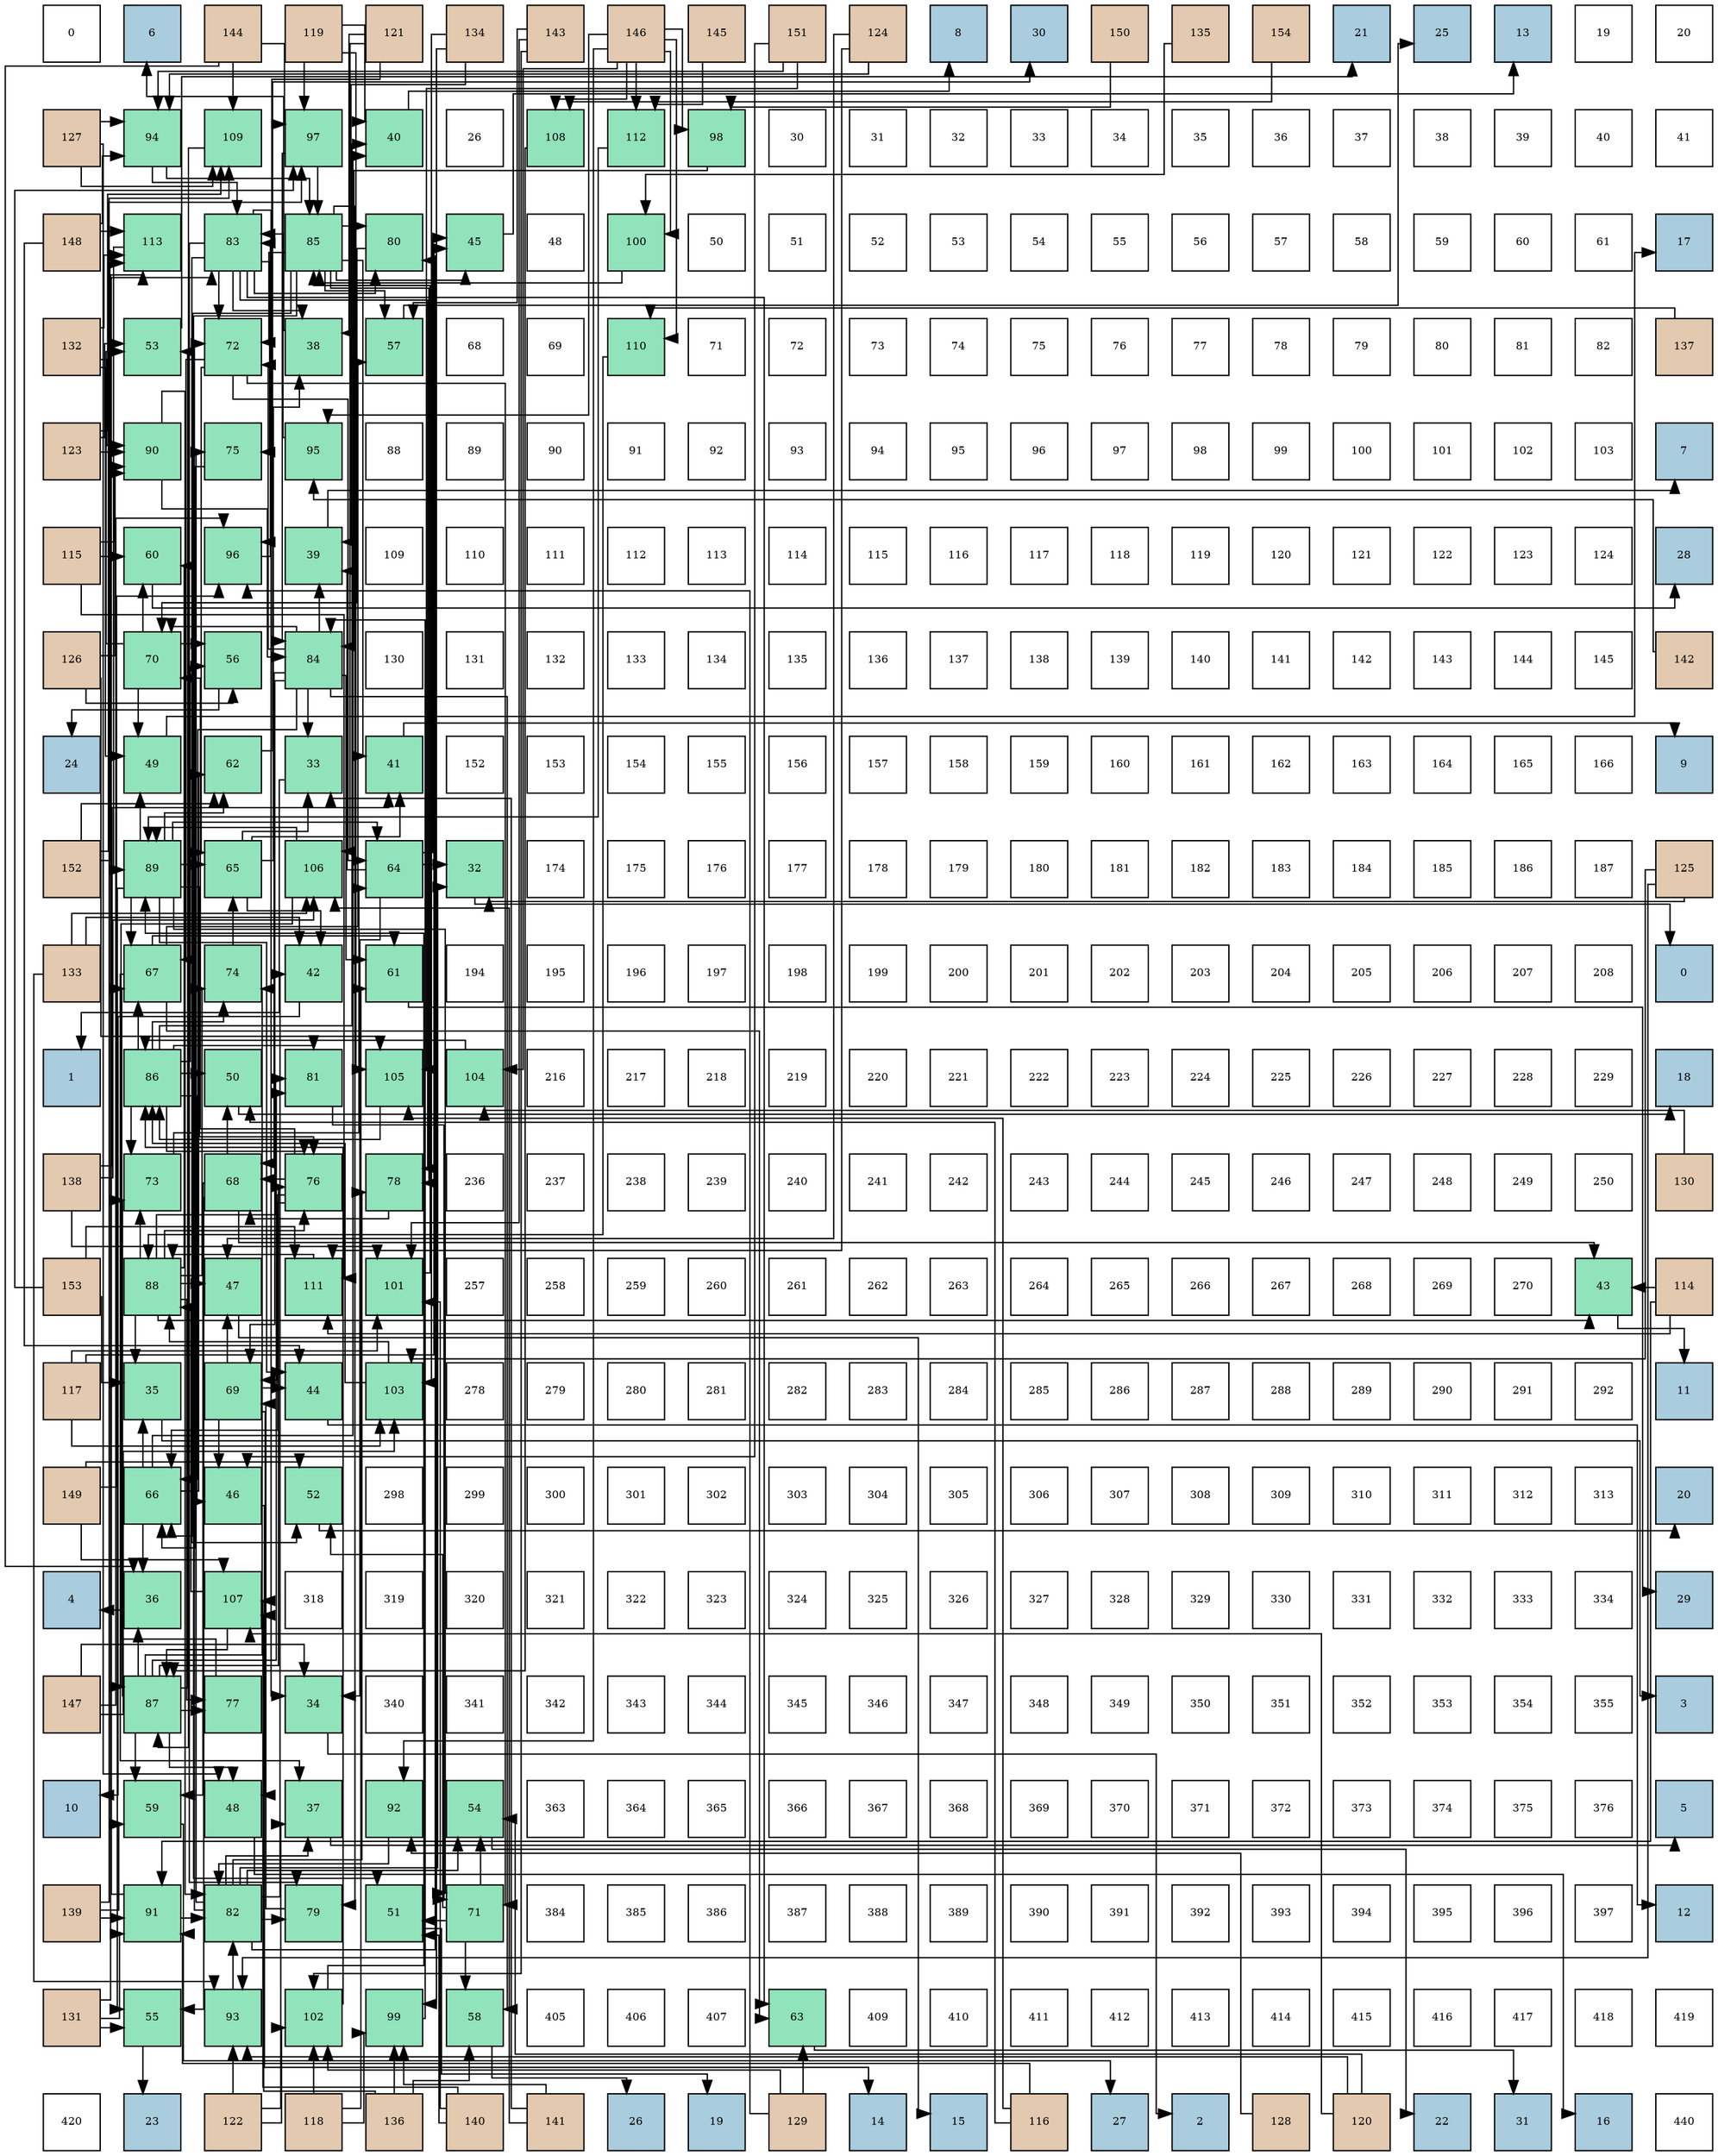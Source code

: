 digraph layout{
 rankdir=TB;
 splines=ortho;
 node [style=filled shape=square fixedsize=true width=0.6];
0[label="0", fontsize=8, fillcolor="#ffffff"];
1[label="6", fontsize=8, fillcolor="#a9ccde"];
2[label="144", fontsize=8, fillcolor="#e3c9af"];
3[label="119", fontsize=8, fillcolor="#e3c9af"];
4[label="121", fontsize=8, fillcolor="#e3c9af"];
5[label="134", fontsize=8, fillcolor="#e3c9af"];
6[label="143", fontsize=8, fillcolor="#e3c9af"];
7[label="146", fontsize=8, fillcolor="#e3c9af"];
8[label="145", fontsize=8, fillcolor="#e3c9af"];
9[label="151", fontsize=8, fillcolor="#e3c9af"];
10[label="124", fontsize=8, fillcolor="#e3c9af"];
11[label="8", fontsize=8, fillcolor="#a9ccde"];
12[label="30", fontsize=8, fillcolor="#a9ccde"];
13[label="150", fontsize=8, fillcolor="#e3c9af"];
14[label="135", fontsize=8, fillcolor="#e3c9af"];
15[label="154", fontsize=8, fillcolor="#e3c9af"];
16[label="21", fontsize=8, fillcolor="#a9ccde"];
17[label="25", fontsize=8, fillcolor="#a9ccde"];
18[label="13", fontsize=8, fillcolor="#a9ccde"];
19[label="19", fontsize=8, fillcolor="#ffffff"];
20[label="20", fontsize=8, fillcolor="#ffffff"];
21[label="127", fontsize=8, fillcolor="#e3c9af"];
22[label="94", fontsize=8, fillcolor="#91e3bb"];
23[label="109", fontsize=8, fillcolor="#91e3bb"];
24[label="97", fontsize=8, fillcolor="#91e3bb"];
25[label="40", fontsize=8, fillcolor="#91e3bb"];
26[label="26", fontsize=8, fillcolor="#ffffff"];
27[label="108", fontsize=8, fillcolor="#91e3bb"];
28[label="112", fontsize=8, fillcolor="#91e3bb"];
29[label="98", fontsize=8, fillcolor="#91e3bb"];
30[label="30", fontsize=8, fillcolor="#ffffff"];
31[label="31", fontsize=8, fillcolor="#ffffff"];
32[label="32", fontsize=8, fillcolor="#ffffff"];
33[label="33", fontsize=8, fillcolor="#ffffff"];
34[label="34", fontsize=8, fillcolor="#ffffff"];
35[label="35", fontsize=8, fillcolor="#ffffff"];
36[label="36", fontsize=8, fillcolor="#ffffff"];
37[label="37", fontsize=8, fillcolor="#ffffff"];
38[label="38", fontsize=8, fillcolor="#ffffff"];
39[label="39", fontsize=8, fillcolor="#ffffff"];
40[label="40", fontsize=8, fillcolor="#ffffff"];
41[label="41", fontsize=8, fillcolor="#ffffff"];
42[label="148", fontsize=8, fillcolor="#e3c9af"];
43[label="113", fontsize=8, fillcolor="#91e3bb"];
44[label="83", fontsize=8, fillcolor="#91e3bb"];
45[label="85", fontsize=8, fillcolor="#91e3bb"];
46[label="80", fontsize=8, fillcolor="#91e3bb"];
47[label="45", fontsize=8, fillcolor="#91e3bb"];
48[label="48", fontsize=8, fillcolor="#ffffff"];
49[label="100", fontsize=8, fillcolor="#91e3bb"];
50[label="50", fontsize=8, fillcolor="#ffffff"];
51[label="51", fontsize=8, fillcolor="#ffffff"];
52[label="52", fontsize=8, fillcolor="#ffffff"];
53[label="53", fontsize=8, fillcolor="#ffffff"];
54[label="54", fontsize=8, fillcolor="#ffffff"];
55[label="55", fontsize=8, fillcolor="#ffffff"];
56[label="56", fontsize=8, fillcolor="#ffffff"];
57[label="57", fontsize=8, fillcolor="#ffffff"];
58[label="58", fontsize=8, fillcolor="#ffffff"];
59[label="59", fontsize=8, fillcolor="#ffffff"];
60[label="60", fontsize=8, fillcolor="#ffffff"];
61[label="61", fontsize=8, fillcolor="#ffffff"];
62[label="17", fontsize=8, fillcolor="#a9ccde"];
63[label="132", fontsize=8, fillcolor="#e3c9af"];
64[label="53", fontsize=8, fillcolor="#91e3bb"];
65[label="72", fontsize=8, fillcolor="#91e3bb"];
66[label="38", fontsize=8, fillcolor="#91e3bb"];
67[label="57", fontsize=8, fillcolor="#91e3bb"];
68[label="68", fontsize=8, fillcolor="#ffffff"];
69[label="69", fontsize=8, fillcolor="#ffffff"];
70[label="110", fontsize=8, fillcolor="#91e3bb"];
71[label="71", fontsize=8, fillcolor="#ffffff"];
72[label="72", fontsize=8, fillcolor="#ffffff"];
73[label="73", fontsize=8, fillcolor="#ffffff"];
74[label="74", fontsize=8, fillcolor="#ffffff"];
75[label="75", fontsize=8, fillcolor="#ffffff"];
76[label="76", fontsize=8, fillcolor="#ffffff"];
77[label="77", fontsize=8, fillcolor="#ffffff"];
78[label="78", fontsize=8, fillcolor="#ffffff"];
79[label="79", fontsize=8, fillcolor="#ffffff"];
80[label="80", fontsize=8, fillcolor="#ffffff"];
81[label="81", fontsize=8, fillcolor="#ffffff"];
82[label="82", fontsize=8, fillcolor="#ffffff"];
83[label="137", fontsize=8, fillcolor="#e3c9af"];
84[label="123", fontsize=8, fillcolor="#e3c9af"];
85[label="90", fontsize=8, fillcolor="#91e3bb"];
86[label="75", fontsize=8, fillcolor="#91e3bb"];
87[label="95", fontsize=8, fillcolor="#91e3bb"];
88[label="88", fontsize=8, fillcolor="#ffffff"];
89[label="89", fontsize=8, fillcolor="#ffffff"];
90[label="90", fontsize=8, fillcolor="#ffffff"];
91[label="91", fontsize=8, fillcolor="#ffffff"];
92[label="92", fontsize=8, fillcolor="#ffffff"];
93[label="93", fontsize=8, fillcolor="#ffffff"];
94[label="94", fontsize=8, fillcolor="#ffffff"];
95[label="95", fontsize=8, fillcolor="#ffffff"];
96[label="96", fontsize=8, fillcolor="#ffffff"];
97[label="97", fontsize=8, fillcolor="#ffffff"];
98[label="98", fontsize=8, fillcolor="#ffffff"];
99[label="99", fontsize=8, fillcolor="#ffffff"];
100[label="100", fontsize=8, fillcolor="#ffffff"];
101[label="101", fontsize=8, fillcolor="#ffffff"];
102[label="102", fontsize=8, fillcolor="#ffffff"];
103[label="103", fontsize=8, fillcolor="#ffffff"];
104[label="7", fontsize=8, fillcolor="#a9ccde"];
105[label="115", fontsize=8, fillcolor="#e3c9af"];
106[label="60", fontsize=8, fillcolor="#91e3bb"];
107[label="96", fontsize=8, fillcolor="#91e3bb"];
108[label="39", fontsize=8, fillcolor="#91e3bb"];
109[label="109", fontsize=8, fillcolor="#ffffff"];
110[label="110", fontsize=8, fillcolor="#ffffff"];
111[label="111", fontsize=8, fillcolor="#ffffff"];
112[label="112", fontsize=8, fillcolor="#ffffff"];
113[label="113", fontsize=8, fillcolor="#ffffff"];
114[label="114", fontsize=8, fillcolor="#ffffff"];
115[label="115", fontsize=8, fillcolor="#ffffff"];
116[label="116", fontsize=8, fillcolor="#ffffff"];
117[label="117", fontsize=8, fillcolor="#ffffff"];
118[label="118", fontsize=8, fillcolor="#ffffff"];
119[label="119", fontsize=8, fillcolor="#ffffff"];
120[label="120", fontsize=8, fillcolor="#ffffff"];
121[label="121", fontsize=8, fillcolor="#ffffff"];
122[label="122", fontsize=8, fillcolor="#ffffff"];
123[label="123", fontsize=8, fillcolor="#ffffff"];
124[label="124", fontsize=8, fillcolor="#ffffff"];
125[label="28", fontsize=8, fillcolor="#a9ccde"];
126[label="126", fontsize=8, fillcolor="#e3c9af"];
127[label="70", fontsize=8, fillcolor="#91e3bb"];
128[label="56", fontsize=8, fillcolor="#91e3bb"];
129[label="84", fontsize=8, fillcolor="#91e3bb"];
130[label="130", fontsize=8, fillcolor="#ffffff"];
131[label="131", fontsize=8, fillcolor="#ffffff"];
132[label="132", fontsize=8, fillcolor="#ffffff"];
133[label="133", fontsize=8, fillcolor="#ffffff"];
134[label="134", fontsize=8, fillcolor="#ffffff"];
135[label="135", fontsize=8, fillcolor="#ffffff"];
136[label="136", fontsize=8, fillcolor="#ffffff"];
137[label="137", fontsize=8, fillcolor="#ffffff"];
138[label="138", fontsize=8, fillcolor="#ffffff"];
139[label="139", fontsize=8, fillcolor="#ffffff"];
140[label="140", fontsize=8, fillcolor="#ffffff"];
141[label="141", fontsize=8, fillcolor="#ffffff"];
142[label="142", fontsize=8, fillcolor="#ffffff"];
143[label="143", fontsize=8, fillcolor="#ffffff"];
144[label="144", fontsize=8, fillcolor="#ffffff"];
145[label="145", fontsize=8, fillcolor="#ffffff"];
146[label="142", fontsize=8, fillcolor="#e3c9af"];
147[label="24", fontsize=8, fillcolor="#a9ccde"];
148[label="49", fontsize=8, fillcolor="#91e3bb"];
149[label="62", fontsize=8, fillcolor="#91e3bb"];
150[label="33", fontsize=8, fillcolor="#91e3bb"];
151[label="41", fontsize=8, fillcolor="#91e3bb"];
152[label="152", fontsize=8, fillcolor="#ffffff"];
153[label="153", fontsize=8, fillcolor="#ffffff"];
154[label="154", fontsize=8, fillcolor="#ffffff"];
155[label="155", fontsize=8, fillcolor="#ffffff"];
156[label="156", fontsize=8, fillcolor="#ffffff"];
157[label="157", fontsize=8, fillcolor="#ffffff"];
158[label="158", fontsize=8, fillcolor="#ffffff"];
159[label="159", fontsize=8, fillcolor="#ffffff"];
160[label="160", fontsize=8, fillcolor="#ffffff"];
161[label="161", fontsize=8, fillcolor="#ffffff"];
162[label="162", fontsize=8, fillcolor="#ffffff"];
163[label="163", fontsize=8, fillcolor="#ffffff"];
164[label="164", fontsize=8, fillcolor="#ffffff"];
165[label="165", fontsize=8, fillcolor="#ffffff"];
166[label="166", fontsize=8, fillcolor="#ffffff"];
167[label="9", fontsize=8, fillcolor="#a9ccde"];
168[label="152", fontsize=8, fillcolor="#e3c9af"];
169[label="89", fontsize=8, fillcolor="#91e3bb"];
170[label="65", fontsize=8, fillcolor="#91e3bb"];
171[label="106", fontsize=8, fillcolor="#91e3bb"];
172[label="64", fontsize=8, fillcolor="#91e3bb"];
173[label="32", fontsize=8, fillcolor="#91e3bb"];
174[label="174", fontsize=8, fillcolor="#ffffff"];
175[label="175", fontsize=8, fillcolor="#ffffff"];
176[label="176", fontsize=8, fillcolor="#ffffff"];
177[label="177", fontsize=8, fillcolor="#ffffff"];
178[label="178", fontsize=8, fillcolor="#ffffff"];
179[label="179", fontsize=8, fillcolor="#ffffff"];
180[label="180", fontsize=8, fillcolor="#ffffff"];
181[label="181", fontsize=8, fillcolor="#ffffff"];
182[label="182", fontsize=8, fillcolor="#ffffff"];
183[label="183", fontsize=8, fillcolor="#ffffff"];
184[label="184", fontsize=8, fillcolor="#ffffff"];
185[label="185", fontsize=8, fillcolor="#ffffff"];
186[label="186", fontsize=8, fillcolor="#ffffff"];
187[label="187", fontsize=8, fillcolor="#ffffff"];
188[label="125", fontsize=8, fillcolor="#e3c9af"];
189[label="133", fontsize=8, fillcolor="#e3c9af"];
190[label="67", fontsize=8, fillcolor="#91e3bb"];
191[label="74", fontsize=8, fillcolor="#91e3bb"];
192[label="42", fontsize=8, fillcolor="#91e3bb"];
193[label="61", fontsize=8, fillcolor="#91e3bb"];
194[label="194", fontsize=8, fillcolor="#ffffff"];
195[label="195", fontsize=8, fillcolor="#ffffff"];
196[label="196", fontsize=8, fillcolor="#ffffff"];
197[label="197", fontsize=8, fillcolor="#ffffff"];
198[label="198", fontsize=8, fillcolor="#ffffff"];
199[label="199", fontsize=8, fillcolor="#ffffff"];
200[label="200", fontsize=8, fillcolor="#ffffff"];
201[label="201", fontsize=8, fillcolor="#ffffff"];
202[label="202", fontsize=8, fillcolor="#ffffff"];
203[label="203", fontsize=8, fillcolor="#ffffff"];
204[label="204", fontsize=8, fillcolor="#ffffff"];
205[label="205", fontsize=8, fillcolor="#ffffff"];
206[label="206", fontsize=8, fillcolor="#ffffff"];
207[label="207", fontsize=8, fillcolor="#ffffff"];
208[label="208", fontsize=8, fillcolor="#ffffff"];
209[label="0", fontsize=8, fillcolor="#a9ccde"];
210[label="1", fontsize=8, fillcolor="#a9ccde"];
211[label="86", fontsize=8, fillcolor="#91e3bb"];
212[label="50", fontsize=8, fillcolor="#91e3bb"];
213[label="81", fontsize=8, fillcolor="#91e3bb"];
214[label="105", fontsize=8, fillcolor="#91e3bb"];
215[label="104", fontsize=8, fillcolor="#91e3bb"];
216[label="216", fontsize=8, fillcolor="#ffffff"];
217[label="217", fontsize=8, fillcolor="#ffffff"];
218[label="218", fontsize=8, fillcolor="#ffffff"];
219[label="219", fontsize=8, fillcolor="#ffffff"];
220[label="220", fontsize=8, fillcolor="#ffffff"];
221[label="221", fontsize=8, fillcolor="#ffffff"];
222[label="222", fontsize=8, fillcolor="#ffffff"];
223[label="223", fontsize=8, fillcolor="#ffffff"];
224[label="224", fontsize=8, fillcolor="#ffffff"];
225[label="225", fontsize=8, fillcolor="#ffffff"];
226[label="226", fontsize=8, fillcolor="#ffffff"];
227[label="227", fontsize=8, fillcolor="#ffffff"];
228[label="228", fontsize=8, fillcolor="#ffffff"];
229[label="229", fontsize=8, fillcolor="#ffffff"];
230[label="18", fontsize=8, fillcolor="#a9ccde"];
231[label="138", fontsize=8, fillcolor="#e3c9af"];
232[label="73", fontsize=8, fillcolor="#91e3bb"];
233[label="68", fontsize=8, fillcolor="#91e3bb"];
234[label="76", fontsize=8, fillcolor="#91e3bb"];
235[label="78", fontsize=8, fillcolor="#91e3bb"];
236[label="236", fontsize=8, fillcolor="#ffffff"];
237[label="237", fontsize=8, fillcolor="#ffffff"];
238[label="238", fontsize=8, fillcolor="#ffffff"];
239[label="239", fontsize=8, fillcolor="#ffffff"];
240[label="240", fontsize=8, fillcolor="#ffffff"];
241[label="241", fontsize=8, fillcolor="#ffffff"];
242[label="242", fontsize=8, fillcolor="#ffffff"];
243[label="243", fontsize=8, fillcolor="#ffffff"];
244[label="244", fontsize=8, fillcolor="#ffffff"];
245[label="245", fontsize=8, fillcolor="#ffffff"];
246[label="246", fontsize=8, fillcolor="#ffffff"];
247[label="247", fontsize=8, fillcolor="#ffffff"];
248[label="248", fontsize=8, fillcolor="#ffffff"];
249[label="249", fontsize=8, fillcolor="#ffffff"];
250[label="250", fontsize=8, fillcolor="#ffffff"];
251[label="130", fontsize=8, fillcolor="#e3c9af"];
252[label="153", fontsize=8, fillcolor="#e3c9af"];
253[label="88", fontsize=8, fillcolor="#91e3bb"];
254[label="47", fontsize=8, fillcolor="#91e3bb"];
255[label="111", fontsize=8, fillcolor="#91e3bb"];
256[label="101", fontsize=8, fillcolor="#91e3bb"];
257[label="257", fontsize=8, fillcolor="#ffffff"];
258[label="258", fontsize=8, fillcolor="#ffffff"];
259[label="259", fontsize=8, fillcolor="#ffffff"];
260[label="260", fontsize=8, fillcolor="#ffffff"];
261[label="261", fontsize=8, fillcolor="#ffffff"];
262[label="262", fontsize=8, fillcolor="#ffffff"];
263[label="263", fontsize=8, fillcolor="#ffffff"];
264[label="264", fontsize=8, fillcolor="#ffffff"];
265[label="265", fontsize=8, fillcolor="#ffffff"];
266[label="266", fontsize=8, fillcolor="#ffffff"];
267[label="267", fontsize=8, fillcolor="#ffffff"];
268[label="268", fontsize=8, fillcolor="#ffffff"];
269[label="269", fontsize=8, fillcolor="#ffffff"];
270[label="270", fontsize=8, fillcolor="#ffffff"];
271[label="43", fontsize=8, fillcolor="#91e3bb"];
272[label="114", fontsize=8, fillcolor="#e3c9af"];
273[label="117", fontsize=8, fillcolor="#e3c9af"];
274[label="35", fontsize=8, fillcolor="#91e3bb"];
275[label="69", fontsize=8, fillcolor="#91e3bb"];
276[label="44", fontsize=8, fillcolor="#91e3bb"];
277[label="103", fontsize=8, fillcolor="#91e3bb"];
278[label="278", fontsize=8, fillcolor="#ffffff"];
279[label="279", fontsize=8, fillcolor="#ffffff"];
280[label="280", fontsize=8, fillcolor="#ffffff"];
281[label="281", fontsize=8, fillcolor="#ffffff"];
282[label="282", fontsize=8, fillcolor="#ffffff"];
283[label="283", fontsize=8, fillcolor="#ffffff"];
284[label="284", fontsize=8, fillcolor="#ffffff"];
285[label="285", fontsize=8, fillcolor="#ffffff"];
286[label="286", fontsize=8, fillcolor="#ffffff"];
287[label="287", fontsize=8, fillcolor="#ffffff"];
288[label="288", fontsize=8, fillcolor="#ffffff"];
289[label="289", fontsize=8, fillcolor="#ffffff"];
290[label="290", fontsize=8, fillcolor="#ffffff"];
291[label="291", fontsize=8, fillcolor="#ffffff"];
292[label="292", fontsize=8, fillcolor="#ffffff"];
293[label="11", fontsize=8, fillcolor="#a9ccde"];
294[label="149", fontsize=8, fillcolor="#e3c9af"];
295[label="66", fontsize=8, fillcolor="#91e3bb"];
296[label="46", fontsize=8, fillcolor="#91e3bb"];
297[label="52", fontsize=8, fillcolor="#91e3bb"];
298[label="298", fontsize=8, fillcolor="#ffffff"];
299[label="299", fontsize=8, fillcolor="#ffffff"];
300[label="300", fontsize=8, fillcolor="#ffffff"];
301[label="301", fontsize=8, fillcolor="#ffffff"];
302[label="302", fontsize=8, fillcolor="#ffffff"];
303[label="303", fontsize=8, fillcolor="#ffffff"];
304[label="304", fontsize=8, fillcolor="#ffffff"];
305[label="305", fontsize=8, fillcolor="#ffffff"];
306[label="306", fontsize=8, fillcolor="#ffffff"];
307[label="307", fontsize=8, fillcolor="#ffffff"];
308[label="308", fontsize=8, fillcolor="#ffffff"];
309[label="309", fontsize=8, fillcolor="#ffffff"];
310[label="310", fontsize=8, fillcolor="#ffffff"];
311[label="311", fontsize=8, fillcolor="#ffffff"];
312[label="312", fontsize=8, fillcolor="#ffffff"];
313[label="313", fontsize=8, fillcolor="#ffffff"];
314[label="20", fontsize=8, fillcolor="#a9ccde"];
315[label="4", fontsize=8, fillcolor="#a9ccde"];
316[label="36", fontsize=8, fillcolor="#91e3bb"];
317[label="107", fontsize=8, fillcolor="#91e3bb"];
318[label="318", fontsize=8, fillcolor="#ffffff"];
319[label="319", fontsize=8, fillcolor="#ffffff"];
320[label="320", fontsize=8, fillcolor="#ffffff"];
321[label="321", fontsize=8, fillcolor="#ffffff"];
322[label="322", fontsize=8, fillcolor="#ffffff"];
323[label="323", fontsize=8, fillcolor="#ffffff"];
324[label="324", fontsize=8, fillcolor="#ffffff"];
325[label="325", fontsize=8, fillcolor="#ffffff"];
326[label="326", fontsize=8, fillcolor="#ffffff"];
327[label="327", fontsize=8, fillcolor="#ffffff"];
328[label="328", fontsize=8, fillcolor="#ffffff"];
329[label="329", fontsize=8, fillcolor="#ffffff"];
330[label="330", fontsize=8, fillcolor="#ffffff"];
331[label="331", fontsize=8, fillcolor="#ffffff"];
332[label="332", fontsize=8, fillcolor="#ffffff"];
333[label="333", fontsize=8, fillcolor="#ffffff"];
334[label="334", fontsize=8, fillcolor="#ffffff"];
335[label="29", fontsize=8, fillcolor="#a9ccde"];
336[label="147", fontsize=8, fillcolor="#e3c9af"];
337[label="87", fontsize=8, fillcolor="#91e3bb"];
338[label="77", fontsize=8, fillcolor="#91e3bb"];
339[label="34", fontsize=8, fillcolor="#91e3bb"];
340[label="340", fontsize=8, fillcolor="#ffffff"];
341[label="341", fontsize=8, fillcolor="#ffffff"];
342[label="342", fontsize=8, fillcolor="#ffffff"];
343[label="343", fontsize=8, fillcolor="#ffffff"];
344[label="344", fontsize=8, fillcolor="#ffffff"];
345[label="345", fontsize=8, fillcolor="#ffffff"];
346[label="346", fontsize=8, fillcolor="#ffffff"];
347[label="347", fontsize=8, fillcolor="#ffffff"];
348[label="348", fontsize=8, fillcolor="#ffffff"];
349[label="349", fontsize=8, fillcolor="#ffffff"];
350[label="350", fontsize=8, fillcolor="#ffffff"];
351[label="351", fontsize=8, fillcolor="#ffffff"];
352[label="352", fontsize=8, fillcolor="#ffffff"];
353[label="353", fontsize=8, fillcolor="#ffffff"];
354[label="354", fontsize=8, fillcolor="#ffffff"];
355[label="355", fontsize=8, fillcolor="#ffffff"];
356[label="3", fontsize=8, fillcolor="#a9ccde"];
357[label="10", fontsize=8, fillcolor="#a9ccde"];
358[label="59", fontsize=8, fillcolor="#91e3bb"];
359[label="48", fontsize=8, fillcolor="#91e3bb"];
360[label="37", fontsize=8, fillcolor="#91e3bb"];
361[label="92", fontsize=8, fillcolor="#91e3bb"];
362[label="54", fontsize=8, fillcolor="#91e3bb"];
363[label="363", fontsize=8, fillcolor="#ffffff"];
364[label="364", fontsize=8, fillcolor="#ffffff"];
365[label="365", fontsize=8, fillcolor="#ffffff"];
366[label="366", fontsize=8, fillcolor="#ffffff"];
367[label="367", fontsize=8, fillcolor="#ffffff"];
368[label="368", fontsize=8, fillcolor="#ffffff"];
369[label="369", fontsize=8, fillcolor="#ffffff"];
370[label="370", fontsize=8, fillcolor="#ffffff"];
371[label="371", fontsize=8, fillcolor="#ffffff"];
372[label="372", fontsize=8, fillcolor="#ffffff"];
373[label="373", fontsize=8, fillcolor="#ffffff"];
374[label="374", fontsize=8, fillcolor="#ffffff"];
375[label="375", fontsize=8, fillcolor="#ffffff"];
376[label="376", fontsize=8, fillcolor="#ffffff"];
377[label="5", fontsize=8, fillcolor="#a9ccde"];
378[label="139", fontsize=8, fillcolor="#e3c9af"];
379[label="91", fontsize=8, fillcolor="#91e3bb"];
380[label="82", fontsize=8, fillcolor="#91e3bb"];
381[label="79", fontsize=8, fillcolor="#91e3bb"];
382[label="51", fontsize=8, fillcolor="#91e3bb"];
383[label="71", fontsize=8, fillcolor="#91e3bb"];
384[label="384", fontsize=8, fillcolor="#ffffff"];
385[label="385", fontsize=8, fillcolor="#ffffff"];
386[label="386", fontsize=8, fillcolor="#ffffff"];
387[label="387", fontsize=8, fillcolor="#ffffff"];
388[label="388", fontsize=8, fillcolor="#ffffff"];
389[label="389", fontsize=8, fillcolor="#ffffff"];
390[label="390", fontsize=8, fillcolor="#ffffff"];
391[label="391", fontsize=8, fillcolor="#ffffff"];
392[label="392", fontsize=8, fillcolor="#ffffff"];
393[label="393", fontsize=8, fillcolor="#ffffff"];
394[label="394", fontsize=8, fillcolor="#ffffff"];
395[label="395", fontsize=8, fillcolor="#ffffff"];
396[label="396", fontsize=8, fillcolor="#ffffff"];
397[label="397", fontsize=8, fillcolor="#ffffff"];
398[label="12", fontsize=8, fillcolor="#a9ccde"];
399[label="131", fontsize=8, fillcolor="#e3c9af"];
400[label="55", fontsize=8, fillcolor="#91e3bb"];
401[label="93", fontsize=8, fillcolor="#91e3bb"];
402[label="102", fontsize=8, fillcolor="#91e3bb"];
403[label="99", fontsize=8, fillcolor="#91e3bb"];
404[label="58", fontsize=8, fillcolor="#91e3bb"];
405[label="405", fontsize=8, fillcolor="#ffffff"];
406[label="406", fontsize=8, fillcolor="#ffffff"];
407[label="407", fontsize=8, fillcolor="#ffffff"];
408[label="63", fontsize=8, fillcolor="#91e3bb"];
409[label="409", fontsize=8, fillcolor="#ffffff"];
410[label="410", fontsize=8, fillcolor="#ffffff"];
411[label="411", fontsize=8, fillcolor="#ffffff"];
412[label="412", fontsize=8, fillcolor="#ffffff"];
413[label="413", fontsize=8, fillcolor="#ffffff"];
414[label="414", fontsize=8, fillcolor="#ffffff"];
415[label="415", fontsize=8, fillcolor="#ffffff"];
416[label="416", fontsize=8, fillcolor="#ffffff"];
417[label="417", fontsize=8, fillcolor="#ffffff"];
418[label="418", fontsize=8, fillcolor="#ffffff"];
419[label="419", fontsize=8, fillcolor="#ffffff"];
420[label="420", fontsize=8, fillcolor="#ffffff"];
421[label="23", fontsize=8, fillcolor="#a9ccde"];
422[label="122", fontsize=8, fillcolor="#e3c9af"];
423[label="118", fontsize=8, fillcolor="#e3c9af"];
424[label="136", fontsize=8, fillcolor="#e3c9af"];
425[label="140", fontsize=8, fillcolor="#e3c9af"];
426[label="141", fontsize=8, fillcolor="#e3c9af"];
427[label="26", fontsize=8, fillcolor="#a9ccde"];
428[label="19", fontsize=8, fillcolor="#a9ccde"];
429[label="129", fontsize=8, fillcolor="#e3c9af"];
430[label="14", fontsize=8, fillcolor="#a9ccde"];
431[label="15", fontsize=8, fillcolor="#a9ccde"];
432[label="116", fontsize=8, fillcolor="#e3c9af"];
433[label="27", fontsize=8, fillcolor="#a9ccde"];
434[label="2", fontsize=8, fillcolor="#a9ccde"];
435[label="128", fontsize=8, fillcolor="#e3c9af"];
436[label="120", fontsize=8, fillcolor="#e3c9af"];
437[label="22", fontsize=8, fillcolor="#a9ccde"];
438[label="31", fontsize=8, fillcolor="#a9ccde"];
439[label="16", fontsize=8, fillcolor="#a9ccde"];
440[label="440", fontsize=8, fillcolor="#ffffff"];
edge [constraint=false, style=vis];173 -> 209;
150 -> 210;
339 -> 434;
274 -> 356;
316 -> 315;
360 -> 377;
66 -> 1;
108 -> 104;
25 -> 11;
151 -> 167;
192 -> 357;
271 -> 293;
276 -> 398;
47 -> 18;
296 -> 430;
254 -> 431;
359 -> 439;
148 -> 62;
212 -> 230;
382 -> 428;
297 -> 314;
64 -> 16;
362 -> 437;
400 -> 421;
128 -> 147;
67 -> 17;
404 -> 427;
358 -> 433;
106 -> 125;
193 -> 335;
149 -> 12;
408 -> 438;
172 -> 173;
172 -> 339;
172 -> 108;
172 -> 47;
170 -> 150;
170 -> 66;
170 -> 151;
170 -> 192;
295 -> 274;
295 -> 316;
295 -> 25;
295 -> 149;
190 -> 360;
190 -> 67;
190 -> 193;
190 -> 408;
233 -> 271;
233 -> 212;
233 -> 400;
233 -> 358;
275 -> 276;
275 -> 296;
275 -> 254;
275 -> 359;
127 -> 148;
127 -> 64;
127 -> 128;
127 -> 106;
383 -> 382;
383 -> 297;
383 -> 362;
383 -> 404;
65 -> 172;
65 -> 170;
65 -> 190;
65 -> 383;
232 -> 172;
191 -> 170;
86 -> 295;
234 -> 295;
234 -> 233;
234 -> 275;
234 -> 127;
338 -> 190;
235 -> 233;
381 -> 275;
46 -> 127;
213 -> 383;
380 -> 173;
380 -> 360;
380 -> 192;
380 -> 362;
380 -> 65;
380 -> 86;
380 -> 235;
380 -> 381;
380 -> 46;
44 -> 339;
44 -> 66;
44 -> 297;
44 -> 408;
44 -> 65;
44 -> 86;
44 -> 235;
44 -> 381;
44 -> 46;
129 -> 150;
129 -> 108;
129 -> 404;
129 -> 193;
129 -> 295;
129 -> 233;
129 -> 275;
129 -> 127;
129 -> 65;
45 -> 151;
45 -> 47;
45 -> 382;
45 -> 67;
45 -> 295;
45 -> 65;
45 -> 235;
45 -> 381;
45 -> 46;
211 -> 25;
211 -> 296;
211 -> 212;
211 -> 128;
211 -> 190;
211 -> 232;
211 -> 191;
211 -> 234;
211 -> 213;
337 -> 316;
337 -> 359;
337 -> 64;
337 -> 358;
337 -> 232;
337 -> 191;
337 -> 234;
337 -> 338;
337 -> 213;
253 -> 274;
253 -> 271;
253 -> 254;
253 -> 106;
253 -> 232;
253 -> 191;
253 -> 234;
253 -> 338;
253 -> 213;
169 -> 276;
169 -> 148;
169 -> 400;
169 -> 149;
169 -> 172;
169 -> 170;
169 -> 190;
169 -> 383;
169 -> 234;
85 -> 380;
85 -> 129;
379 -> 380;
379 -> 44;
361 -> 380;
401 -> 380;
22 -> 44;
22 -> 45;
87 -> 44;
107 -> 44;
24 -> 129;
24 -> 45;
29 -> 129;
403 -> 129;
49 -> 45;
256 -> 45;
402 -> 211;
402 -> 169;
277 -> 211;
277 -> 253;
215 -> 211;
214 -> 211;
171 -> 337;
171 -> 169;
317 -> 337;
317 -> 253;
27 -> 337;
23 -> 337;
70 -> 253;
255 -> 253;
28 -> 169;
43 -> 169;
272 -> 271;
272 -> 379;
272 -> 255;
105 -> 106;
105 -> 85;
105 -> 255;
432 -> 212;
432 -> 379;
432 -> 214;
273 -> 47;
273 -> 256;
273 -> 277;
423 -> 193;
423 -> 403;
423 -> 402;
3 -> 25;
3 -> 24;
3 -> 214;
436 -> 362;
436 -> 401;
436 -> 317;
4 -> 66;
4 -> 107;
4 -> 171;
422 -> 360;
422 -> 401;
422 -> 402;
84 -> 64;
84 -> 85;
84 -> 23;
10 -> 254;
10 -> 22;
10 -> 255;
188 -> 173;
188 -> 401;
188 -> 277;
126 -> 128;
126 -> 85;
126 -> 214;
21 -> 359;
21 -> 22;
21 -> 23;
435 -> 361;
429 -> 408;
429 -> 107;
429 -> 402;
251 -> 215;
399 -> 400;
399 -> 379;
399 -> 43;
63 -> 148;
63 -> 85;
63 -> 43;
189 -> 192;
189 -> 401;
189 -> 171;
5 -> 108;
5 -> 403;
5 -> 277;
14 -> 49;
424 -> 404;
424 -> 403;
424 -> 317;
83 -> 70;
231 -> 151;
231 -> 256;
231 -> 171;
378 -> 358;
378 -> 379;
378 -> 23;
425 -> 382;
425 -> 256;
425 -> 317;
426 -> 150;
426 -> 403;
426 -> 171;
146 -> 87;
6 -> 67;
6 -> 256;
6 -> 402;
2 -> 316;
2 -> 24;
2 -> 23;
8 -> 28;
7 -> 361;
7 -> 87;
7 -> 29;
7 -> 49;
7 -> 215;
7 -> 27;
7 -> 70;
7 -> 28;
336 -> 339;
336 -> 107;
336 -> 277;
42 -> 276;
42 -> 22;
42 -> 43;
294 -> 297;
294 -> 107;
294 -> 317;
13 -> 29;
9 -> 296;
9 -> 22;
9 -> 214;
168 -> 149;
168 -> 24;
168 -> 43;
252 -> 274;
252 -> 24;
252 -> 255;
15 -> 27;
edge [constraint=true, style=invis];
0 -> 21 -> 42 -> 63 -> 84 -> 105 -> 126 -> 147 -> 168 -> 189 -> 210 -> 231 -> 252 -> 273 -> 294 -> 315 -> 336 -> 357 -> 378 -> 399 -> 420;
1 -> 22 -> 43 -> 64 -> 85 -> 106 -> 127 -> 148 -> 169 -> 190 -> 211 -> 232 -> 253 -> 274 -> 295 -> 316 -> 337 -> 358 -> 379 -> 400 -> 421;
2 -> 23 -> 44 -> 65 -> 86 -> 107 -> 128 -> 149 -> 170 -> 191 -> 212 -> 233 -> 254 -> 275 -> 296 -> 317 -> 338 -> 359 -> 380 -> 401 -> 422;
3 -> 24 -> 45 -> 66 -> 87 -> 108 -> 129 -> 150 -> 171 -> 192 -> 213 -> 234 -> 255 -> 276 -> 297 -> 318 -> 339 -> 360 -> 381 -> 402 -> 423;
4 -> 25 -> 46 -> 67 -> 88 -> 109 -> 130 -> 151 -> 172 -> 193 -> 214 -> 235 -> 256 -> 277 -> 298 -> 319 -> 340 -> 361 -> 382 -> 403 -> 424;
5 -> 26 -> 47 -> 68 -> 89 -> 110 -> 131 -> 152 -> 173 -> 194 -> 215 -> 236 -> 257 -> 278 -> 299 -> 320 -> 341 -> 362 -> 383 -> 404 -> 425;
6 -> 27 -> 48 -> 69 -> 90 -> 111 -> 132 -> 153 -> 174 -> 195 -> 216 -> 237 -> 258 -> 279 -> 300 -> 321 -> 342 -> 363 -> 384 -> 405 -> 426;
7 -> 28 -> 49 -> 70 -> 91 -> 112 -> 133 -> 154 -> 175 -> 196 -> 217 -> 238 -> 259 -> 280 -> 301 -> 322 -> 343 -> 364 -> 385 -> 406 -> 427;
8 -> 29 -> 50 -> 71 -> 92 -> 113 -> 134 -> 155 -> 176 -> 197 -> 218 -> 239 -> 260 -> 281 -> 302 -> 323 -> 344 -> 365 -> 386 -> 407 -> 428;
9 -> 30 -> 51 -> 72 -> 93 -> 114 -> 135 -> 156 -> 177 -> 198 -> 219 -> 240 -> 261 -> 282 -> 303 -> 324 -> 345 -> 366 -> 387 -> 408 -> 429;
10 -> 31 -> 52 -> 73 -> 94 -> 115 -> 136 -> 157 -> 178 -> 199 -> 220 -> 241 -> 262 -> 283 -> 304 -> 325 -> 346 -> 367 -> 388 -> 409 -> 430;
11 -> 32 -> 53 -> 74 -> 95 -> 116 -> 137 -> 158 -> 179 -> 200 -> 221 -> 242 -> 263 -> 284 -> 305 -> 326 -> 347 -> 368 -> 389 -> 410 -> 431;
12 -> 33 -> 54 -> 75 -> 96 -> 117 -> 138 -> 159 -> 180 -> 201 -> 222 -> 243 -> 264 -> 285 -> 306 -> 327 -> 348 -> 369 -> 390 -> 411 -> 432;
13 -> 34 -> 55 -> 76 -> 97 -> 118 -> 139 -> 160 -> 181 -> 202 -> 223 -> 244 -> 265 -> 286 -> 307 -> 328 -> 349 -> 370 -> 391 -> 412 -> 433;
14 -> 35 -> 56 -> 77 -> 98 -> 119 -> 140 -> 161 -> 182 -> 203 -> 224 -> 245 -> 266 -> 287 -> 308 -> 329 -> 350 -> 371 -> 392 -> 413 -> 434;
15 -> 36 -> 57 -> 78 -> 99 -> 120 -> 141 -> 162 -> 183 -> 204 -> 225 -> 246 -> 267 -> 288 -> 309 -> 330 -> 351 -> 372 -> 393 -> 414 -> 435;
16 -> 37 -> 58 -> 79 -> 100 -> 121 -> 142 -> 163 -> 184 -> 205 -> 226 -> 247 -> 268 -> 289 -> 310 -> 331 -> 352 -> 373 -> 394 -> 415 -> 436;
17 -> 38 -> 59 -> 80 -> 101 -> 122 -> 143 -> 164 -> 185 -> 206 -> 227 -> 248 -> 269 -> 290 -> 311 -> 332 -> 353 -> 374 -> 395 -> 416 -> 437;
18 -> 39 -> 60 -> 81 -> 102 -> 123 -> 144 -> 165 -> 186 -> 207 -> 228 -> 249 -> 270 -> 291 -> 312 -> 333 -> 354 -> 375 -> 396 -> 417 -> 438;
19 -> 40 -> 61 -> 82 -> 103 -> 124 -> 145 -> 166 -> 187 -> 208 -> 229 -> 250 -> 271 -> 292 -> 313 -> 334 -> 355 -> 376 -> 397 -> 418 -> 439;
20 -> 41 -> 62 -> 83 -> 104 -> 125 -> 146 -> 167 -> 188 -> 209 -> 230 -> 251 -> 272 -> 293 -> 314 -> 335 -> 356 -> 377 -> 398 -> 419 -> 440;
rank = same {0 -> 1 -> 2 -> 3 -> 4 -> 5 -> 6 -> 7 -> 8 -> 9 -> 10 -> 11 -> 12 -> 13 -> 14 -> 15 -> 16 -> 17 -> 18 -> 19 -> 20};
rank = same {21 -> 22 -> 23 -> 24 -> 25 -> 26 -> 27 -> 28 -> 29 -> 30 -> 31 -> 32 -> 33 -> 34 -> 35 -> 36 -> 37 -> 38 -> 39 -> 40 -> 41};
rank = same {42 -> 43 -> 44 -> 45 -> 46 -> 47 -> 48 -> 49 -> 50 -> 51 -> 52 -> 53 -> 54 -> 55 -> 56 -> 57 -> 58 -> 59 -> 60 -> 61 -> 62};
rank = same {63 -> 64 -> 65 -> 66 -> 67 -> 68 -> 69 -> 70 -> 71 -> 72 -> 73 -> 74 -> 75 -> 76 -> 77 -> 78 -> 79 -> 80 -> 81 -> 82 -> 83};
rank = same {84 -> 85 -> 86 -> 87 -> 88 -> 89 -> 90 -> 91 -> 92 -> 93 -> 94 -> 95 -> 96 -> 97 -> 98 -> 99 -> 100 -> 101 -> 102 -> 103 -> 104};
rank = same {105 -> 106 -> 107 -> 108 -> 109 -> 110 -> 111 -> 112 -> 113 -> 114 -> 115 -> 116 -> 117 -> 118 -> 119 -> 120 -> 121 -> 122 -> 123 -> 124 -> 125};
rank = same {126 -> 127 -> 128 -> 129 -> 130 -> 131 -> 132 -> 133 -> 134 -> 135 -> 136 -> 137 -> 138 -> 139 -> 140 -> 141 -> 142 -> 143 -> 144 -> 145 -> 146};
rank = same {147 -> 148 -> 149 -> 150 -> 151 -> 152 -> 153 -> 154 -> 155 -> 156 -> 157 -> 158 -> 159 -> 160 -> 161 -> 162 -> 163 -> 164 -> 165 -> 166 -> 167};
rank = same {168 -> 169 -> 170 -> 171 -> 172 -> 173 -> 174 -> 175 -> 176 -> 177 -> 178 -> 179 -> 180 -> 181 -> 182 -> 183 -> 184 -> 185 -> 186 -> 187 -> 188};
rank = same {189 -> 190 -> 191 -> 192 -> 193 -> 194 -> 195 -> 196 -> 197 -> 198 -> 199 -> 200 -> 201 -> 202 -> 203 -> 204 -> 205 -> 206 -> 207 -> 208 -> 209};
rank = same {210 -> 211 -> 212 -> 213 -> 214 -> 215 -> 216 -> 217 -> 218 -> 219 -> 220 -> 221 -> 222 -> 223 -> 224 -> 225 -> 226 -> 227 -> 228 -> 229 -> 230};
rank = same {231 -> 232 -> 233 -> 234 -> 235 -> 236 -> 237 -> 238 -> 239 -> 240 -> 241 -> 242 -> 243 -> 244 -> 245 -> 246 -> 247 -> 248 -> 249 -> 250 -> 251};
rank = same {252 -> 253 -> 254 -> 255 -> 256 -> 257 -> 258 -> 259 -> 260 -> 261 -> 262 -> 263 -> 264 -> 265 -> 266 -> 267 -> 268 -> 269 -> 270 -> 271 -> 272};
rank = same {273 -> 274 -> 275 -> 276 -> 277 -> 278 -> 279 -> 280 -> 281 -> 282 -> 283 -> 284 -> 285 -> 286 -> 287 -> 288 -> 289 -> 290 -> 291 -> 292 -> 293};
rank = same {294 -> 295 -> 296 -> 297 -> 298 -> 299 -> 300 -> 301 -> 302 -> 303 -> 304 -> 305 -> 306 -> 307 -> 308 -> 309 -> 310 -> 311 -> 312 -> 313 -> 314};
rank = same {315 -> 316 -> 317 -> 318 -> 319 -> 320 -> 321 -> 322 -> 323 -> 324 -> 325 -> 326 -> 327 -> 328 -> 329 -> 330 -> 331 -> 332 -> 333 -> 334 -> 335};
rank = same {336 -> 337 -> 338 -> 339 -> 340 -> 341 -> 342 -> 343 -> 344 -> 345 -> 346 -> 347 -> 348 -> 349 -> 350 -> 351 -> 352 -> 353 -> 354 -> 355 -> 356};
rank = same {357 -> 358 -> 359 -> 360 -> 361 -> 362 -> 363 -> 364 -> 365 -> 366 -> 367 -> 368 -> 369 -> 370 -> 371 -> 372 -> 373 -> 374 -> 375 -> 376 -> 377};
rank = same {378 -> 379 -> 380 -> 381 -> 382 -> 383 -> 384 -> 385 -> 386 -> 387 -> 388 -> 389 -> 390 -> 391 -> 392 -> 393 -> 394 -> 395 -> 396 -> 397 -> 398};
rank = same {399 -> 400 -> 401 -> 402 -> 403 -> 404 -> 405 -> 406 -> 407 -> 408 -> 409 -> 410 -> 411 -> 412 -> 413 -> 414 -> 415 -> 416 -> 417 -> 418 -> 419};
rank = same {420 -> 421 -> 422 -> 423 -> 424 -> 425 -> 426 -> 427 -> 428 -> 429 -> 430 -> 431 -> 432 -> 433 -> 434 -> 435 -> 436 -> 437 -> 438 -> 439 -> 440};
}
